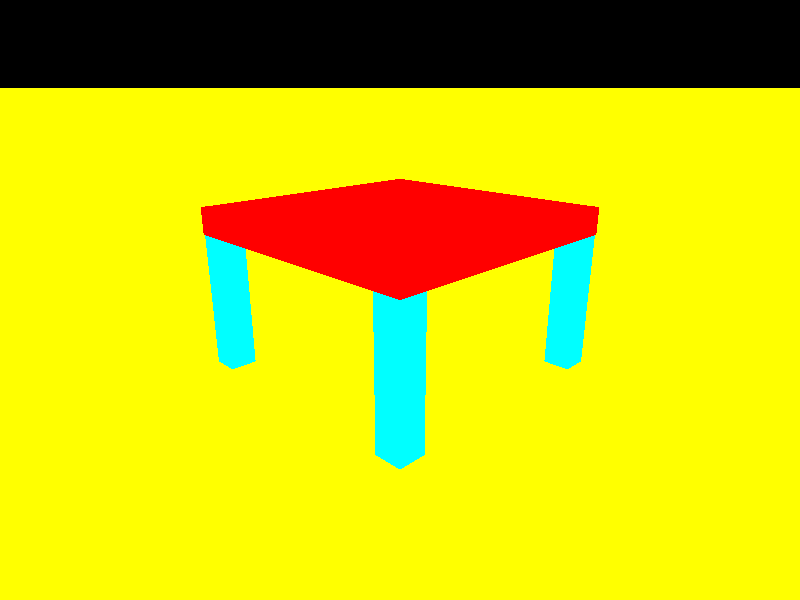 camera {
	location<2,2,2>
	look_at<0,1,0>
}

light_source {
	<10,10,10>
	rgb<1,1,1>
}

plane {
    y
    0
    pigment { rgb <1,1,0> }

}

union {
	

//planche
box {
	<-2,1,-2>
	<0,1.2,0>
	pigment { rgb<1,0,0> }
}
//pieds
box{
	<-1.98,0,-1.98>
	<-1.78,1,-1.78>
	pigment { rgb<0,1,1> }
}
box{
	<-1.98,0,-0.2>
	<-1.78,1,0>
	pigment { rgb<0,1,1> }
}
box{
	<-0.2,0,-0.2>
	<0,1,0>
	pigment { rgb<0,1,1> }
}
box{
	<-0.2,0,-1.98>
	<0,1,-1.78>
	pigment { rgb<0,1,1> }
}

//modification de la table
	translate<0,0,0>
	scale<1,1,1>
}
